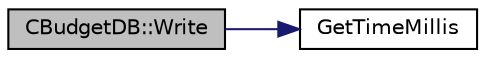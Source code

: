 digraph "CBudgetDB::Write"
{
  edge [fontname="Helvetica",fontsize="10",labelfontname="Helvetica",labelfontsize="10"];
  node [fontname="Helvetica",fontsize="10",shape=record];
  rankdir="LR";
  Node6 [label="CBudgetDB::Write",height=0.2,width=0.4,color="black", fillcolor="grey75", style="filled", fontcolor="black"];
  Node6 -> Node7 [color="midnightblue",fontsize="10",style="solid",fontname="Helvetica"];
  Node7 [label="GetTimeMillis",height=0.2,width=0.4,color="black", fillcolor="white", style="filled",URL="$utiltime_8cpp.html#a139d0fe6387b9e230a9b8bb12d9b43b9"];
}
